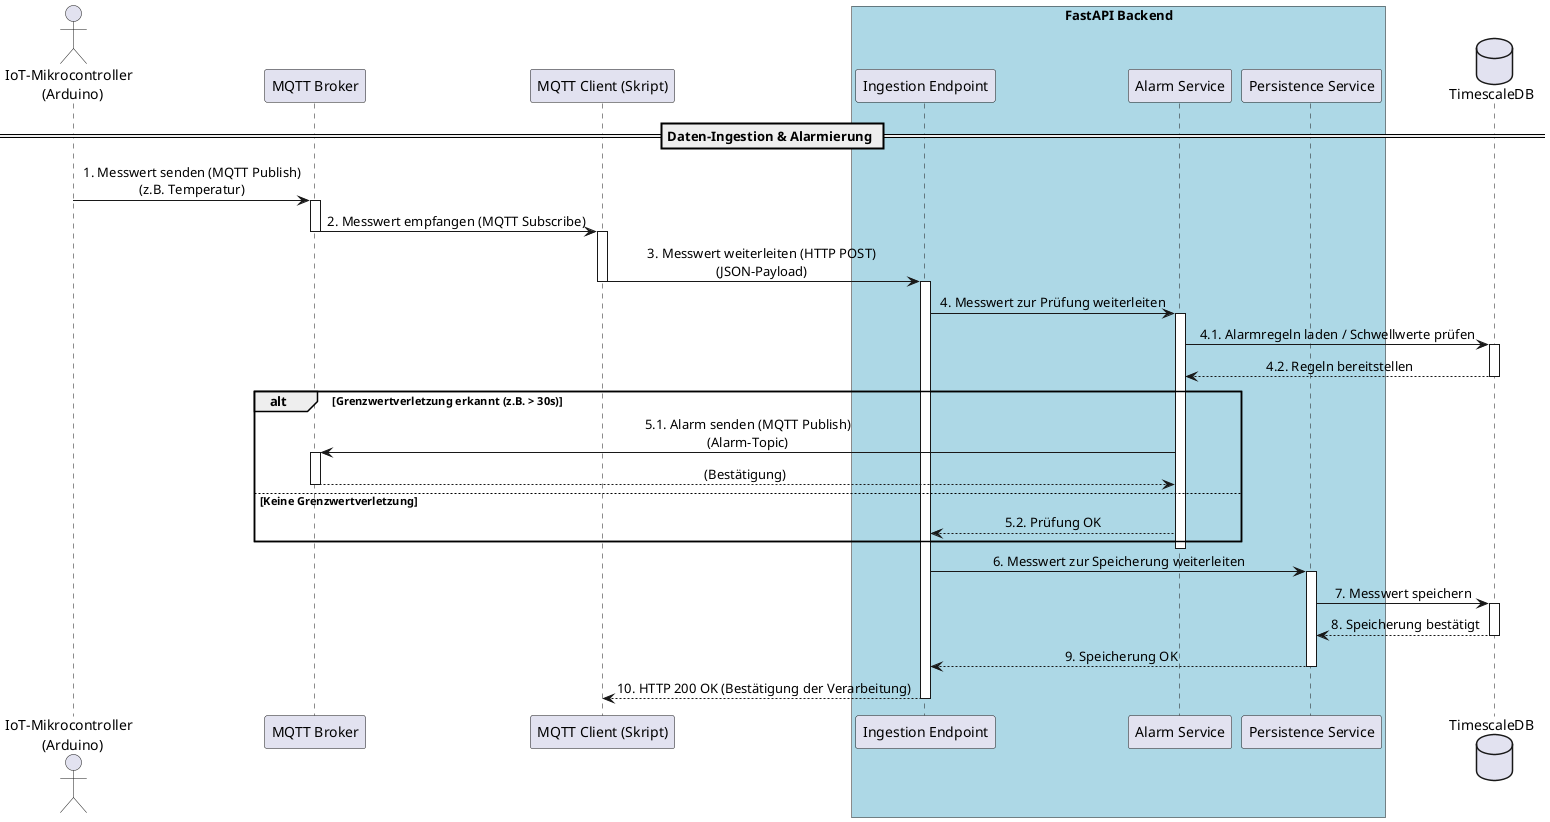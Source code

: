 @startuml
skinparam sequenceMessageAlign center

actor "IoT-Mikrocontroller \n (Arduino)" as Sensor
participant "MQTT Broker" as Broker
participant "MQTT Client (Skript)" as MqttClient
box "FastAPI Backend" #LightBlue
    participant "Ingestion Endpoint" as APIEndpoint
    participant "Alarm Service" as AlarmService
    participant "Persistence Service" as PersistenceService
end box
database "TimescaleDB" as DB

== Daten-Ingestion & Alarmierung ==

Sensor -> Broker : 1. Messwert senden (MQTT Publish)\n(z.B. Temperatur)
activate Broker

Broker -> MqttClient : 2. Messwert empfangen (MQTT Subscribe)
deactivate Broker
activate MqttClient

MqttClient -> APIEndpoint : 3. Messwert weiterleiten (HTTP POST)\n(JSON-Payload)
deactivate MqttClient
activate APIEndpoint

APIEndpoint -> AlarmService : 4. Messwert zur Prüfung weiterleiten
activate AlarmService

AlarmService -> DB : 4.1. Alarmregeln laden / Schwellwerte prüfen
activate DB
DB --> AlarmService : 4.2. Regeln bereitstellen
deactivate DB

alt Grenzwertverletzung erkannt (z.B. > 30s)
    AlarmService -> Broker : 5.1. Alarm senden (MQTT Publish)\n(Alarm-Topic)
    activate Broker
    Broker --> AlarmService : (Bestätigung)
    deactivate Broker
else Keine Grenzwertverletzung
    AlarmService --> APIEndpoint : 5.2. Prüfung OK
end

deactivate AlarmService

APIEndpoint -> PersistenceService : 6. Messwert zur Speicherung weiterleiten
activate PersistenceService

PersistenceService -> DB : 7. Messwert speichern
activate DB
DB --> PersistenceService : 8. Speicherung bestätigt
deactivate DB

PersistenceService --> APIEndpoint : 9. Speicherung OK
deactivate PersistenceService

APIEndpoint --> MqttClient : 10. HTTP 200 OK (Bestätigung der Verarbeitung)
deactivate APIEndpoint


@enduml
